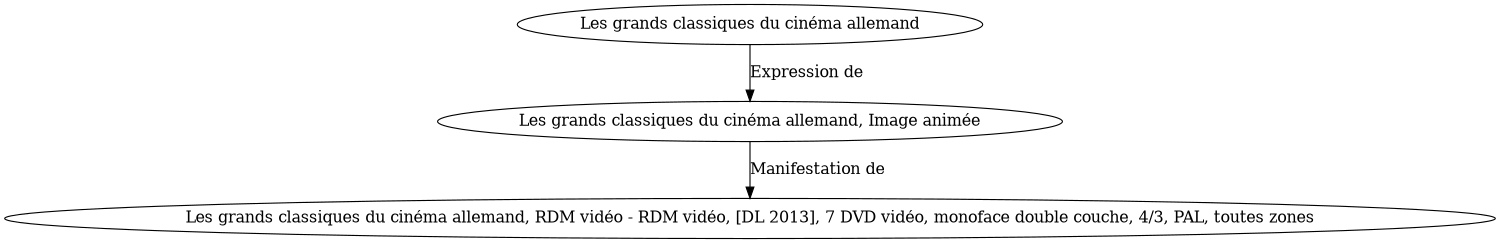 // Notice UMLRM0174
digraph UMLRM0174 {
	size="10,10"
	UMLRM0174 [label="Les grands classiques du cinéma allemand"]
	UMLRM0175 [label="Les grands classiques du cinéma allemand, Image animée"]
	UMLRM0174 -> UMLRM0175 [label="Expression de"]
	UMLRM0176 [label="Les grands classiques du cinéma allemand, RDM vidéo - RDM vidéo, [DL 2013], 7 DVD vidéo, monoface double couche, 4/3, PAL, toutes zones"]
	UMLRM0175 -> UMLRM0176 [label="Manifestation de"]
}
